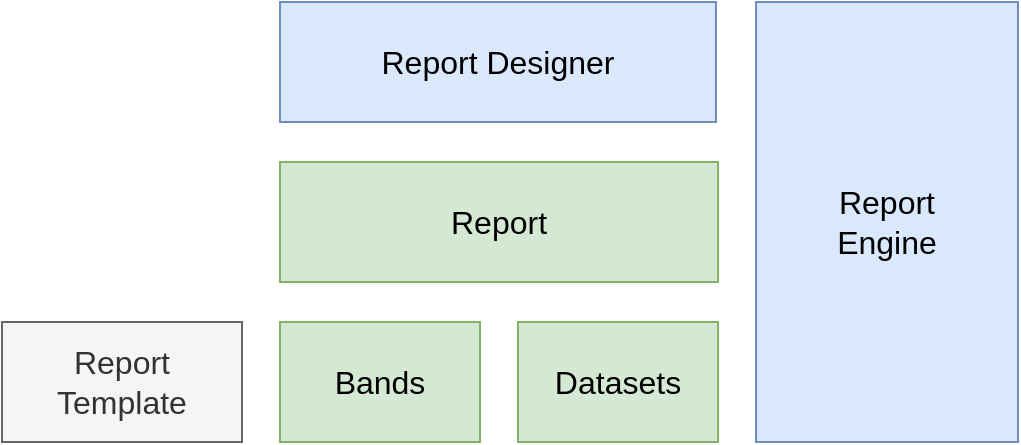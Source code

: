 <mxfile version="21.8.2" type="device">
  <diagram name="Page-1" id="0L3ZwIw9Xs426cPdidTE">
    <mxGraphModel dx="1469" dy="1183" grid="0" gridSize="10" guides="1" tooltips="1" connect="1" arrows="1" fold="1" page="0" pageScale="1" pageWidth="1169" pageHeight="827" math="0" shadow="0">
      <root>
        <mxCell id="0" />
        <mxCell id="1" parent="0" />
        <mxCell id="yFHXOLLcr4Xeabn27MLC-1" value="Report Designer" style="rounded=0;whiteSpace=wrap;html=1;fontSize=16;fillColor=#dae8fc;strokeColor=#6c8ebf;" parent="1" vertex="1">
          <mxGeometry x="-80" y="-40" width="218" height="60" as="geometry" />
        </mxCell>
        <mxCell id="yFHXOLLcr4Xeabn27MLC-2" value="Report" style="rounded=0;whiteSpace=wrap;html=1;fontSize=16;fillColor=#d5e8d4;strokeColor=#82b366;" parent="1" vertex="1">
          <mxGeometry x="-80" y="40" width="219" height="60" as="geometry" />
        </mxCell>
        <mxCell id="yFHXOLLcr4Xeabn27MLC-3" value="Bands" style="rounded=0;whiteSpace=wrap;html=1;fontSize=16;fillColor=#d5e8d4;strokeColor=#82b366;" parent="1" vertex="1">
          <mxGeometry x="-80" y="120" width="100" height="60" as="geometry" />
        </mxCell>
        <mxCell id="yFHXOLLcr4Xeabn27MLC-4" value="Datasets" style="rounded=0;whiteSpace=wrap;html=1;fontSize=16;fillColor=#d5e8d4;strokeColor=#82b366;" parent="1" vertex="1">
          <mxGeometry x="39" y="120" width="100" height="60" as="geometry" />
        </mxCell>
        <mxCell id="yFHXOLLcr4Xeabn27MLC-5" value="Report&lt;br&gt;Engine" style="rounded=0;whiteSpace=wrap;html=1;fontSize=16;fillColor=#dae8fc;strokeColor=#6c8ebf;" parent="1" vertex="1">
          <mxGeometry x="158" y="-40" width="131" height="220" as="geometry" />
        </mxCell>
        <mxCell id="yFHXOLLcr4Xeabn27MLC-6" value="Report &lt;br&gt;Template" style="rounded=0;whiteSpace=wrap;html=1;fontSize=16;fillColor=#f5f5f5;fontColor=#333333;strokeColor=#666666;" parent="1" vertex="1">
          <mxGeometry x="-219" y="120" width="120" height="60" as="geometry" />
        </mxCell>
      </root>
    </mxGraphModel>
  </diagram>
</mxfile>
